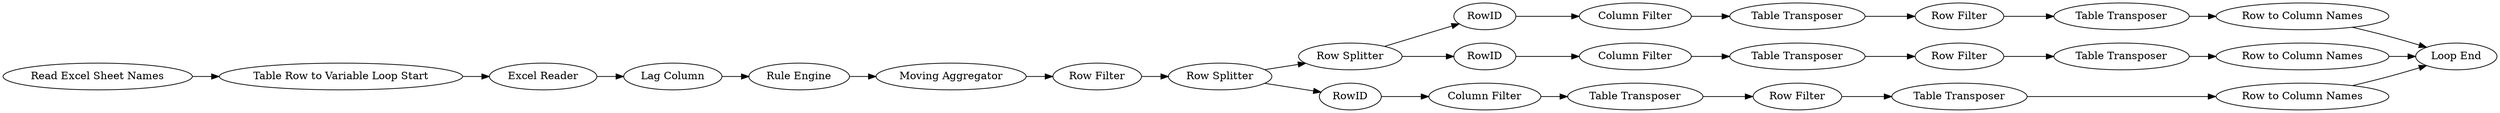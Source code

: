 digraph {
	13 -> 10
	7 -> 8
	33 -> 23
	5 -> 4
	8 -> 9
	12 -> 14
	15 -> 18
	9 -> 13
	8 -> 33
	4 -> 6
	33 -> 17
	17 -> 15
	16 -> 34
	21 -> 24
	18 -> 19
	14 -> 34
	20 -> 16
	25 -> 26
	11 -> 12
	10 -> 11
	23 -> 21
	26 -> 22
	22 -> 34
	24 -> 25
	3 -> 1
	6 -> 7
	19 -> 20
	2 -> 3
	1 -> 5
	7 [label="Row Filter"]
	9 [label=RowID]
	18 [label="Table Transposer"]
	21 [label="Column Filter"]
	26 [label="Table Transposer"]
	8 [label="Row Splitter"]
	17 [label=RowID]
	3 [label="Table Row to Variable Loop Start"]
	19 [label="Row Filter"]
	24 [label="Table Transposer"]
	6 [label="Moving Aggregator"]
	15 [label="Column Filter"]
	25 [label="Row Filter"]
	12 [label="Table Transposer"]
	10 [label="Table Transposer"]
	16 [label="Row to Column Names"]
	1 [label="Excel Reader"]
	22 [label="Row to Column Names"]
	11 [label="Row Filter"]
	4 [label="Rule Engine"]
	23 [label=RowID]
	14 [label="Row to Column Names"]
	5 [label="Lag Column"]
	13 [label="Column Filter"]
	20 [label="Table Transposer"]
	34 [label="Loop End"]
	33 [label="Row Splitter"]
	2 [label="Read Excel Sheet Names"]
	rankdir=LR
}
